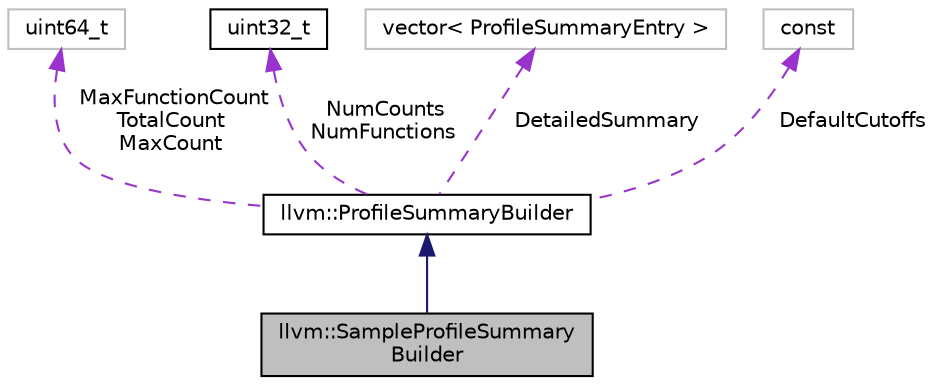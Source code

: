 digraph "llvm::SampleProfileSummaryBuilder"
{
 // LATEX_PDF_SIZE
  bgcolor="transparent";
  edge [fontname="Helvetica",fontsize="10",labelfontname="Helvetica",labelfontsize="10"];
  node [fontname="Helvetica",fontsize="10",shape=record];
  Node1 [label="llvm::SampleProfileSummary\lBuilder",height=0.2,width=0.4,color="black", fillcolor="grey75", style="filled", fontcolor="black",tooltip=" "];
  Node2 -> Node1 [dir="back",color="midnightblue",fontsize="10",style="solid",fontname="Helvetica"];
  Node2 [label="llvm::ProfileSummaryBuilder",height=0.2,width=0.4,color="black",URL="$classllvm_1_1ProfileSummaryBuilder.html",tooltip=" "];
  Node3 -> Node2 [dir="back",color="darkorchid3",fontsize="10",style="dashed",label=" MaxFunctionCount\nTotalCount\nMaxCount" ,fontname="Helvetica"];
  Node3 [label="uint64_t",height=0.2,width=0.4,color="grey75",tooltip=" "];
  Node4 -> Node2 [dir="back",color="darkorchid3",fontsize="10",style="dashed",label=" NumCounts\nNumFunctions" ,fontname="Helvetica"];
  Node4 [label="uint32_t",height=0.2,width=0.4,color="black",URL="$classuint32__t.html",tooltip=" "];
  Node5 -> Node2 [dir="back",color="darkorchid3",fontsize="10",style="dashed",label=" DetailedSummary" ,fontname="Helvetica"];
  Node5 [label="vector\< ProfileSummaryEntry \>",height=0.2,width=0.4,color="grey75",tooltip=" "];
  Node6 -> Node2 [dir="back",color="darkorchid3",fontsize="10",style="dashed",label=" DefaultCutoffs" ,fontname="Helvetica"];
  Node6 [label="const",height=0.2,width=0.4,color="grey75",tooltip=" "];
}
